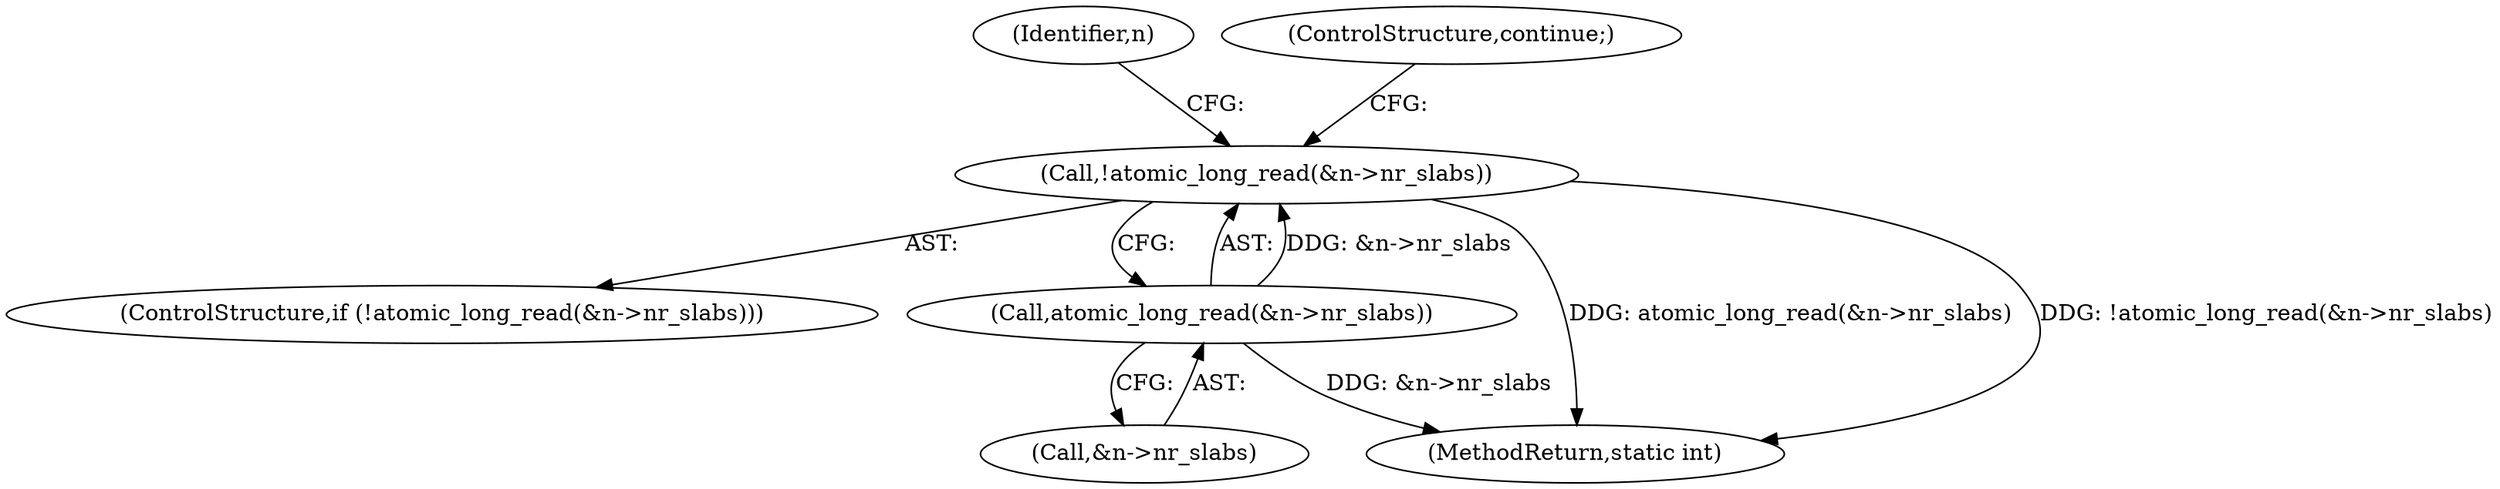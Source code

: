 digraph "0_linux_f8bd2258e2d520dff28c855658bd24bdafb5102d_9@API" {
"1000141" [label="(Call,!atomic_long_read(&n->nr_slabs))"];
"1000142" [label="(Call,atomic_long_read(&n->nr_slabs))"];
"1000141" [label="(Call,!atomic_long_read(&n->nr_slabs))"];
"1000151" [label="(Identifier,n)"];
"1000142" [label="(Call,atomic_long_read(&n->nr_slabs))"];
"1000143" [label="(Call,&n->nr_slabs)"];
"1000140" [label="(ControlStructure,if (!atomic_long_read(&n->nr_slabs)))"];
"1000147" [label="(ControlStructure,continue;)"];
"1000406" [label="(MethodReturn,static int)"];
"1000141" -> "1000140"  [label="AST: "];
"1000141" -> "1000142"  [label="CFG: "];
"1000142" -> "1000141"  [label="AST: "];
"1000147" -> "1000141"  [label="CFG: "];
"1000151" -> "1000141"  [label="CFG: "];
"1000141" -> "1000406"  [label="DDG: atomic_long_read(&n->nr_slabs)"];
"1000141" -> "1000406"  [label="DDG: !atomic_long_read(&n->nr_slabs)"];
"1000142" -> "1000141"  [label="DDG: &n->nr_slabs"];
"1000142" -> "1000143"  [label="CFG: "];
"1000143" -> "1000142"  [label="AST: "];
"1000142" -> "1000406"  [label="DDG: &n->nr_slabs"];
}
